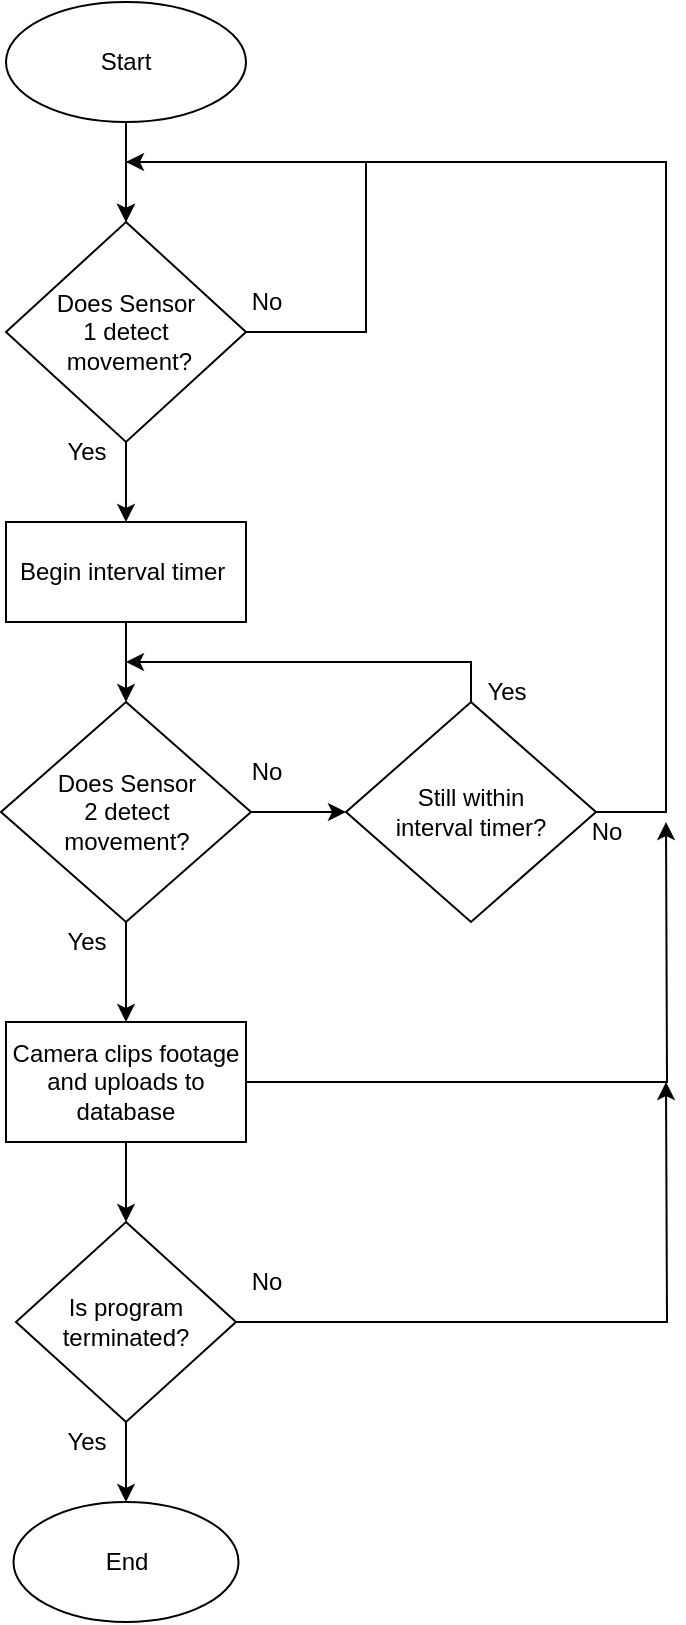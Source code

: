 <mxfile version="21.1.5" type="device">
  <diagram name="Page-1" id="87obYo9IVu9uCJ9HTKx4">
    <mxGraphModel dx="1050" dy="545" grid="1" gridSize="10" guides="1" tooltips="1" connect="1" arrows="1" fold="1" page="1" pageScale="1" pageWidth="850" pageHeight="1100" math="0" shadow="0">
      <root>
        <mxCell id="0" />
        <mxCell id="1" parent="0" />
        <mxCell id="Lx5FxVdhqiOAjh-NJIth-4" value="" style="edgeStyle=orthogonalEdgeStyle;rounded=0;orthogonalLoop=1;jettySize=auto;html=1;" parent="1" source="Lx5FxVdhqiOAjh-NJIth-1" target="Lx5FxVdhqiOAjh-NJIth-3" edge="1">
          <mxGeometry relative="1" as="geometry" />
        </mxCell>
        <mxCell id="Lx5FxVdhqiOAjh-NJIth-1" value="Start" style="ellipse;whiteSpace=wrap;html=1;" parent="1" vertex="1">
          <mxGeometry x="300" y="10" width="120" height="60" as="geometry" />
        </mxCell>
        <mxCell id="Lx5FxVdhqiOAjh-NJIth-5" style="edgeStyle=orthogonalEdgeStyle;rounded=0;orthogonalLoop=1;jettySize=auto;html=1;entryX=0.5;entryY=0;entryDx=0;entryDy=0;" parent="1" source="Lx5FxVdhqiOAjh-NJIth-3" target="Lx5FxVdhqiOAjh-NJIth-3" edge="1">
          <mxGeometry relative="1" as="geometry">
            <mxPoint x="360" y="90" as="targetPoint" />
            <Array as="points">
              <mxPoint x="480" y="175" />
              <mxPoint x="480" y="90" />
              <mxPoint x="360" y="90" />
            </Array>
          </mxGeometry>
        </mxCell>
        <mxCell id="Lx5FxVdhqiOAjh-NJIth-7" style="edgeStyle=orthogonalEdgeStyle;rounded=0;orthogonalLoop=1;jettySize=auto;html=1;entryX=0.5;entryY=0;entryDx=0;entryDy=0;" parent="1" source="Lx5FxVdhqiOAjh-NJIth-3" target="Lx5FxVdhqiOAjh-NJIth-9" edge="1">
          <mxGeometry relative="1" as="geometry">
            <mxPoint x="360" y="280" as="targetPoint" />
          </mxGeometry>
        </mxCell>
        <mxCell id="Lx5FxVdhqiOAjh-NJIth-3" value="Does Sensor &lt;br&gt;1 detect&lt;br&gt;&amp;nbsp;movement?" style="rhombus;whiteSpace=wrap;html=1;" parent="1" vertex="1">
          <mxGeometry x="300" y="120" width="120" height="110" as="geometry" />
        </mxCell>
        <mxCell id="Lx5FxVdhqiOAjh-NJIth-6" value="No" style="text;html=1;align=center;verticalAlign=middle;resizable=0;points=[];autosize=1;strokeColor=none;fillColor=none;" parent="1" vertex="1">
          <mxGeometry x="410" y="145" width="40" height="30" as="geometry" />
        </mxCell>
        <mxCell id="Lx5FxVdhqiOAjh-NJIth-8" value="Yes" style="text;html=1;align=center;verticalAlign=middle;resizable=0;points=[];autosize=1;strokeColor=none;fillColor=none;" parent="1" vertex="1">
          <mxGeometry x="320" y="220" width="40" height="30" as="geometry" />
        </mxCell>
        <mxCell id="Lx5FxVdhqiOAjh-NJIth-11" value="" style="edgeStyle=orthogonalEdgeStyle;rounded=0;orthogonalLoop=1;jettySize=auto;html=1;" parent="1" source="Lx5FxVdhqiOAjh-NJIth-9" target="Lx5FxVdhqiOAjh-NJIth-10" edge="1">
          <mxGeometry relative="1" as="geometry" />
        </mxCell>
        <mxCell id="Lx5FxVdhqiOAjh-NJIth-9" value="Begin interval timer&amp;nbsp;" style="rounded=0;whiteSpace=wrap;html=1;" parent="1" vertex="1">
          <mxGeometry x="300" y="270" width="120" height="50" as="geometry" />
        </mxCell>
        <mxCell id="Lx5FxVdhqiOAjh-NJIth-13" value="" style="edgeStyle=orthogonalEdgeStyle;rounded=0;orthogonalLoop=1;jettySize=auto;html=1;" parent="1" source="Lx5FxVdhqiOAjh-NJIth-10" target="Lx5FxVdhqiOAjh-NJIth-12" edge="1">
          <mxGeometry relative="1" as="geometry" />
        </mxCell>
        <mxCell id="Lx5FxVdhqiOAjh-NJIth-16" value="" style="edgeStyle=orthogonalEdgeStyle;rounded=0;orthogonalLoop=1;jettySize=auto;html=1;" parent="1" source="Lx5FxVdhqiOAjh-NJIth-10" target="Lx5FxVdhqiOAjh-NJIth-15" edge="1">
          <mxGeometry relative="1" as="geometry" />
        </mxCell>
        <mxCell id="Lx5FxVdhqiOAjh-NJIth-10" value="Does Sensor&lt;br&gt;2 detect&lt;br&gt;movement?" style="rhombus;whiteSpace=wrap;html=1;rounded=0;" parent="1" vertex="1">
          <mxGeometry x="297.5" y="360" width="125" height="110" as="geometry" />
        </mxCell>
        <mxCell id="Lx5FxVdhqiOAjh-NJIth-23" style="edgeStyle=orthogonalEdgeStyle;rounded=0;orthogonalLoop=1;jettySize=auto;html=1;" parent="1" source="Lx5FxVdhqiOAjh-NJIth-12" edge="1">
          <mxGeometry relative="1" as="geometry">
            <mxPoint x="630" y="420" as="targetPoint" />
          </mxGeometry>
        </mxCell>
        <mxCell id="ObX8C9m_a-rFlt3IML2l-2" value="" style="edgeStyle=orthogonalEdgeStyle;rounded=0;orthogonalLoop=1;jettySize=auto;html=1;" edge="1" parent="1" source="Lx5FxVdhqiOAjh-NJIth-12" target="ObX8C9m_a-rFlt3IML2l-1">
          <mxGeometry relative="1" as="geometry" />
        </mxCell>
        <mxCell id="Lx5FxVdhqiOAjh-NJIth-12" value="Camera clips footage and uploads to database" style="whiteSpace=wrap;html=1;rounded=0;" parent="1" vertex="1">
          <mxGeometry x="300" y="520" width="120" height="60" as="geometry" />
        </mxCell>
        <mxCell id="Lx5FxVdhqiOAjh-NJIth-14" value="Yes" style="text;html=1;align=center;verticalAlign=middle;resizable=0;points=[];autosize=1;strokeColor=none;fillColor=none;" parent="1" vertex="1">
          <mxGeometry x="320" y="465" width="40" height="30" as="geometry" />
        </mxCell>
        <mxCell id="Lx5FxVdhqiOAjh-NJIth-17" style="edgeStyle=orthogonalEdgeStyle;rounded=0;orthogonalLoop=1;jettySize=auto;html=1;exitX=0.5;exitY=0;exitDx=0;exitDy=0;" parent="1" source="Lx5FxVdhqiOAjh-NJIth-15" edge="1">
          <mxGeometry relative="1" as="geometry">
            <mxPoint x="360" y="340" as="targetPoint" />
            <Array as="points">
              <mxPoint x="533" y="340" />
              <mxPoint x="360" y="340" />
            </Array>
          </mxGeometry>
        </mxCell>
        <mxCell id="Lx5FxVdhqiOAjh-NJIth-19" style="edgeStyle=orthogonalEdgeStyle;rounded=0;orthogonalLoop=1;jettySize=auto;html=1;" parent="1" source="Lx5FxVdhqiOAjh-NJIth-15" edge="1">
          <mxGeometry relative="1" as="geometry">
            <mxPoint x="360" y="90" as="targetPoint" />
            <Array as="points">
              <mxPoint x="630" y="415" />
              <mxPoint x="630" y="90" />
            </Array>
          </mxGeometry>
        </mxCell>
        <mxCell id="Lx5FxVdhqiOAjh-NJIth-15" value="Still within &lt;br&gt;interval timer?" style="rhombus;whiteSpace=wrap;html=1;rounded=0;" parent="1" vertex="1">
          <mxGeometry x="470" y="360" width="125" height="110" as="geometry" />
        </mxCell>
        <mxCell id="Lx5FxVdhqiOAjh-NJIth-18" value="Yes" style="text;html=1;align=center;verticalAlign=middle;resizable=0;points=[];autosize=1;strokeColor=none;fillColor=none;" parent="1" vertex="1">
          <mxGeometry x="530" y="340" width="40" height="30" as="geometry" />
        </mxCell>
        <mxCell id="Lx5FxVdhqiOAjh-NJIth-20" value="No" style="text;html=1;align=center;verticalAlign=middle;resizable=0;points=[];autosize=1;strokeColor=none;fillColor=none;" parent="1" vertex="1">
          <mxGeometry x="580" y="410" width="40" height="30" as="geometry" />
        </mxCell>
        <mxCell id="Lx5FxVdhqiOAjh-NJIth-24" value="No" style="text;html=1;align=center;verticalAlign=middle;resizable=0;points=[];autosize=1;strokeColor=none;fillColor=none;" parent="1" vertex="1">
          <mxGeometry x="410" y="380" width="40" height="30" as="geometry" />
        </mxCell>
        <mxCell id="ObX8C9m_a-rFlt3IML2l-3" style="edgeStyle=orthogonalEdgeStyle;rounded=0;orthogonalLoop=1;jettySize=auto;html=1;" edge="1" parent="1" source="ObX8C9m_a-rFlt3IML2l-1">
          <mxGeometry relative="1" as="geometry">
            <mxPoint x="630" y="550" as="targetPoint" />
          </mxGeometry>
        </mxCell>
        <mxCell id="ObX8C9m_a-rFlt3IML2l-6" style="edgeStyle=orthogonalEdgeStyle;rounded=0;orthogonalLoop=1;jettySize=auto;html=1;entryX=0.5;entryY=0;entryDx=0;entryDy=0;" edge="1" parent="1" source="ObX8C9m_a-rFlt3IML2l-1" target="ObX8C9m_a-rFlt3IML2l-5">
          <mxGeometry relative="1" as="geometry" />
        </mxCell>
        <mxCell id="ObX8C9m_a-rFlt3IML2l-1" value="Is program terminated?" style="rhombus;whiteSpace=wrap;html=1;rounded=0;" vertex="1" parent="1">
          <mxGeometry x="305" y="620" width="110" height="100" as="geometry" />
        </mxCell>
        <mxCell id="ObX8C9m_a-rFlt3IML2l-4" value="No" style="text;html=1;align=center;verticalAlign=middle;resizable=0;points=[];autosize=1;strokeColor=none;fillColor=none;" vertex="1" parent="1">
          <mxGeometry x="410" y="635" width="40" height="30" as="geometry" />
        </mxCell>
        <mxCell id="ObX8C9m_a-rFlt3IML2l-5" value="End" style="ellipse;whiteSpace=wrap;html=1;" vertex="1" parent="1">
          <mxGeometry x="303.75" y="760" width="112.5" height="60" as="geometry" />
        </mxCell>
        <mxCell id="ObX8C9m_a-rFlt3IML2l-7" value="Yes" style="text;html=1;align=center;verticalAlign=middle;resizable=0;points=[];autosize=1;strokeColor=none;fillColor=none;" vertex="1" parent="1">
          <mxGeometry x="320" y="715" width="40" height="30" as="geometry" />
        </mxCell>
      </root>
    </mxGraphModel>
  </diagram>
</mxfile>
